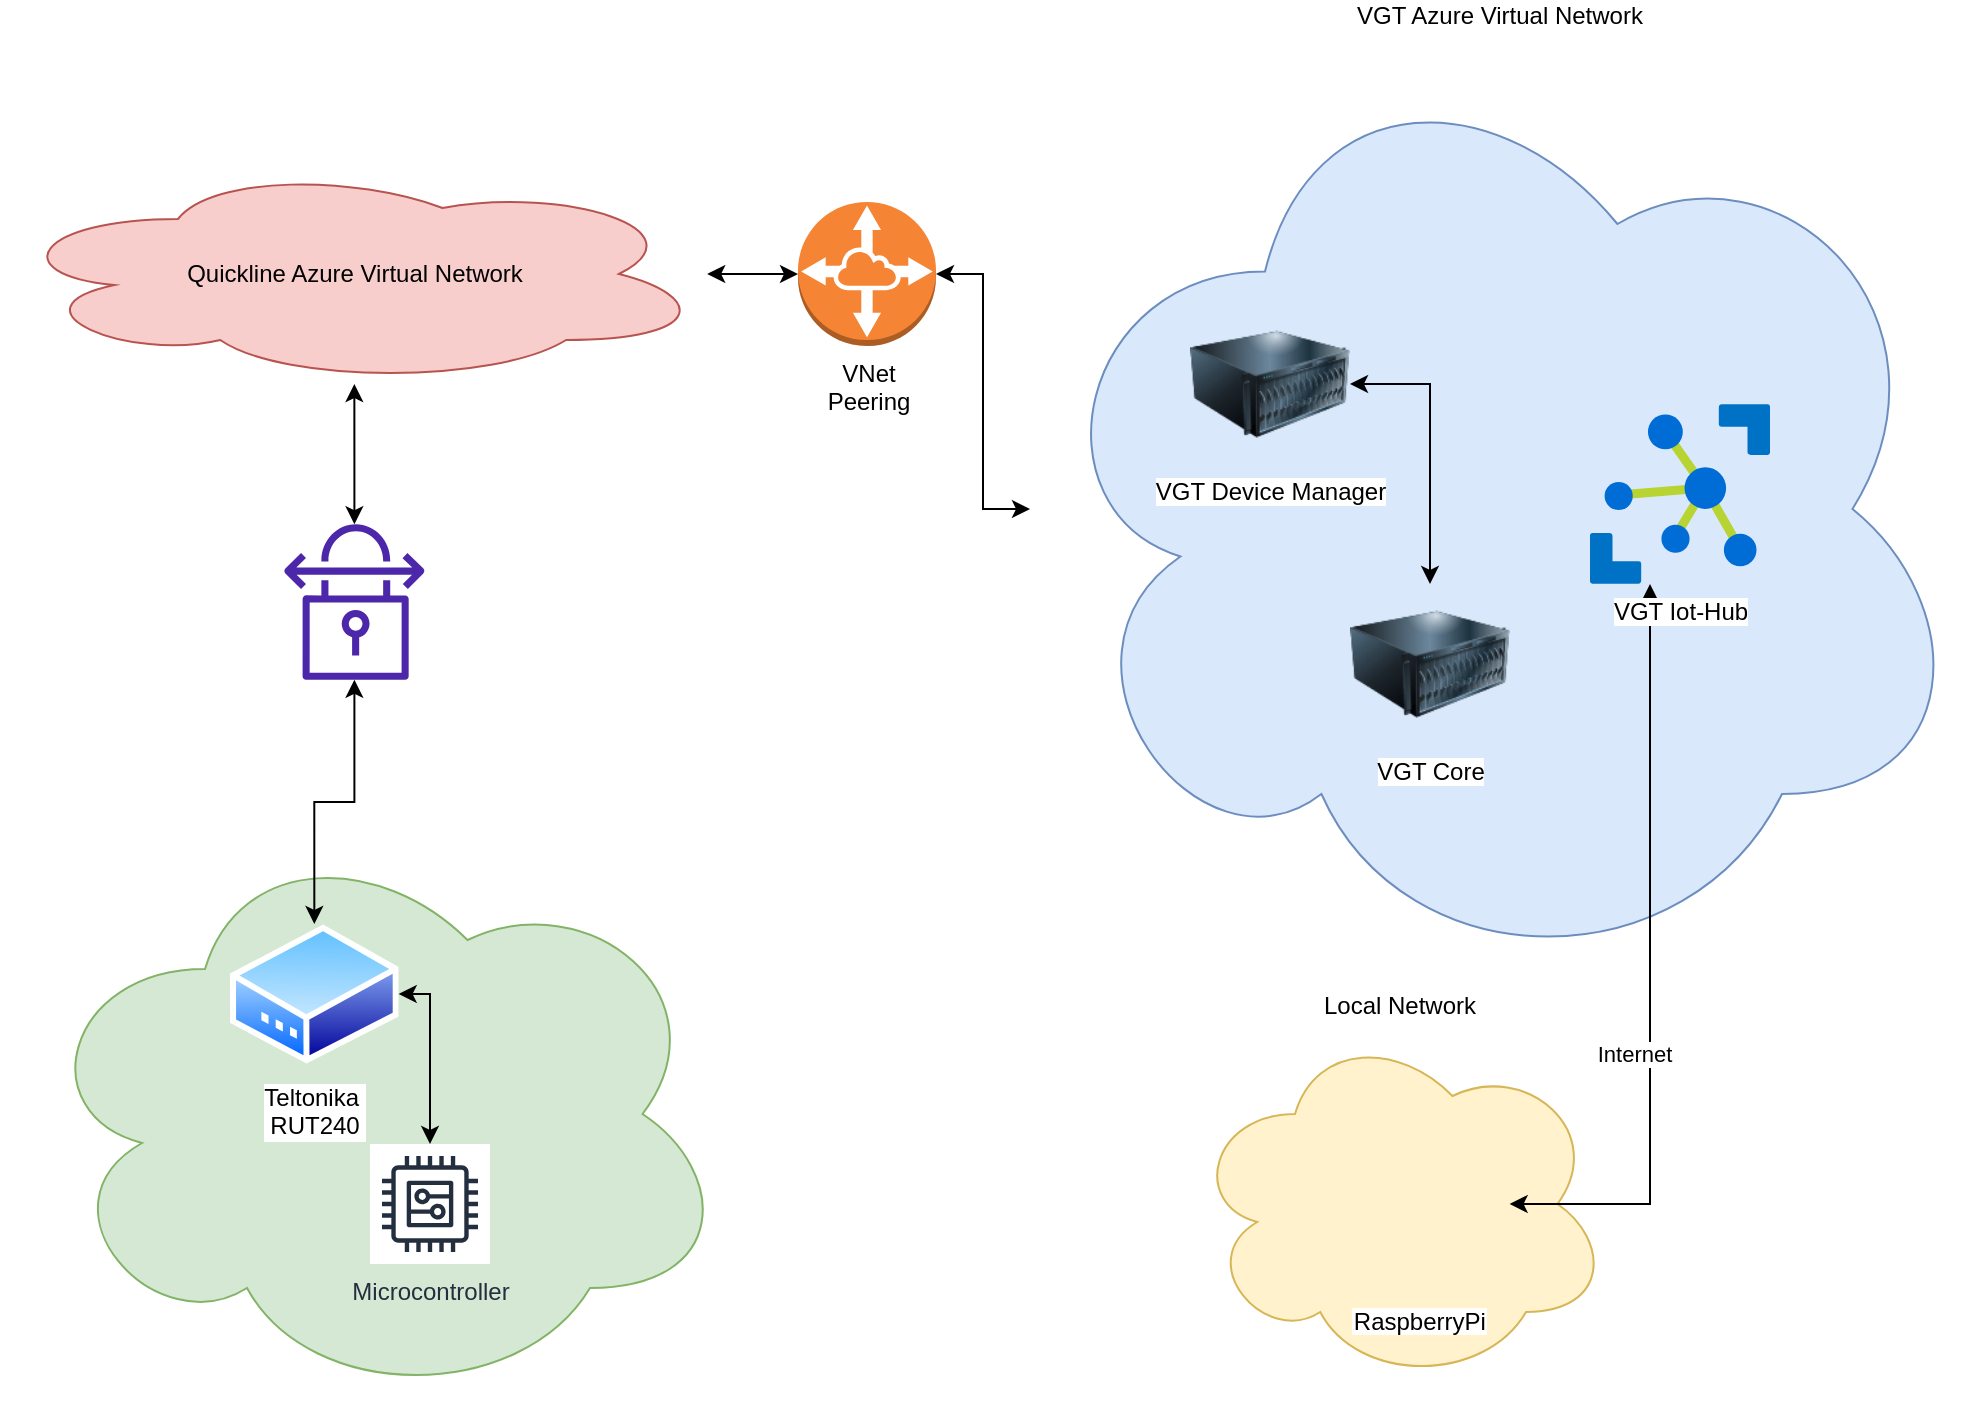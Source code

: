 <mxfile version="16.5.1" type="device"><diagram id="a30A2YsEk-XHW2oNgnbr" name="Page-1"><mxGraphModel dx="1106" dy="997" grid="1" gridSize="10" guides="1" tooltips="1" connect="1" arrows="1" fold="1" page="1" pageScale="1" pageWidth="827" pageHeight="1169" math="0" shadow="0"><root><mxCell id="0"/><mxCell id="1" parent="0"/><mxCell id="xCEytjrBlL_dHPdf09hC-19" value="Local Network" style="ellipse;shape=cloud;whiteSpace=wrap;html=1;fillColor=#fff2cc;strokeColor=#d6b656;labelPosition=center;verticalLabelPosition=top;align=center;verticalAlign=bottom;" vertex="1" parent="1"><mxGeometry x="610" y="560" width="210" height="180" as="geometry"/></mxCell><mxCell id="xCEytjrBlL_dHPdf09hC-11" style="edgeStyle=orthogonalEdgeStyle;rounded=0;orthogonalLoop=1;jettySize=auto;html=1;startArrow=classic;startFill=1;" edge="1" parent="1" source="xCEytjrBlL_dHPdf09hC-2" target="xCEytjrBlL_dHPdf09hC-10"><mxGeometry relative="1" as="geometry"/></mxCell><mxCell id="xCEytjrBlL_dHPdf09hC-2" value="Quickline Azure Virtual Network" style="ellipse;shape=cloud;whiteSpace=wrap;html=1;fillColor=#f8cecc;strokeColor=#b85450;" vertex="1" parent="1"><mxGeometry x="15.76" y="130" width="352.83" height="110" as="geometry"/></mxCell><mxCell id="xCEytjrBlL_dHPdf09hC-6" style="edgeStyle=orthogonalEdgeStyle;rounded=0;orthogonalLoop=1;jettySize=auto;html=1;startArrow=classic;startFill=1;" edge="1" parent="1" source="xCEytjrBlL_dHPdf09hC-3" target="xCEytjrBlL_dHPdf09hC-2"><mxGeometry relative="1" as="geometry"/></mxCell><mxCell id="xCEytjrBlL_dHPdf09hC-3" value="" style="sketch=0;outlineConnect=0;fontColor=#232F3E;gradientColor=none;fillColor=#4D27AA;strokeColor=none;dashed=0;verticalLabelPosition=bottom;verticalAlign=top;align=center;html=1;fontSize=12;fontStyle=0;aspect=fixed;pointerEvents=1;shape=mxgraph.aws4.vpn_connection;" vertex="1" parent="1"><mxGeometry x="157.17" y="310" width="70" height="78" as="geometry"/></mxCell><mxCell id="xCEytjrBlL_dHPdf09hC-4" value="" style="ellipse;shape=cloud;whiteSpace=wrap;html=1;fillColor=#d5e8d4;strokeColor=#82b366;" vertex="1" parent="1"><mxGeometry x="30" y="460" width="350" height="290" as="geometry"/></mxCell><mxCell id="xCEytjrBlL_dHPdf09hC-5" style="edgeStyle=orthogonalEdgeStyle;rounded=0;orthogonalLoop=1;jettySize=auto;html=1;startArrow=classic;startFill=1;" edge="1" parent="1" source="xCEytjrBlL_dHPdf09hC-1" target="xCEytjrBlL_dHPdf09hC-3"><mxGeometry relative="1" as="geometry"/></mxCell><mxCell id="xCEytjrBlL_dHPdf09hC-1" value="Teltonika&amp;nbsp;&lt;br&gt;RUT240" style="aspect=fixed;perimeter=ellipsePerimeter;html=1;align=center;shadow=0;dashed=0;spacingTop=3;image;image=img/lib/active_directory/modem.svg;" vertex="1" parent="1"><mxGeometry x="130" y="510" width="84.34" height="70" as="geometry"/></mxCell><mxCell id="xCEytjrBlL_dHPdf09hC-9" value="VGT Azure Virtual Network" style="ellipse;shape=cloud;whiteSpace=wrap;html=1;fillColor=#dae8fc;strokeColor=#6c8ebf;labelPosition=center;verticalLabelPosition=top;align=center;verticalAlign=bottom;" vertex="1" parent="1"><mxGeometry x="530" y="65" width="470" height="475" as="geometry"/></mxCell><mxCell id="xCEytjrBlL_dHPdf09hC-12" style="edgeStyle=orthogonalEdgeStyle;rounded=0;orthogonalLoop=1;jettySize=auto;html=1;startArrow=classic;startFill=1;" edge="1" parent="1" source="xCEytjrBlL_dHPdf09hC-10" target="xCEytjrBlL_dHPdf09hC-9"><mxGeometry relative="1" as="geometry"/></mxCell><mxCell id="xCEytjrBlL_dHPdf09hC-10" value="VNet&lt;br&gt;Peering" style="outlineConnect=0;dashed=0;verticalLabelPosition=bottom;verticalAlign=top;align=center;html=1;shape=mxgraph.aws3.vpc_peering;fillColor=#F58534;gradientColor=none;" vertex="1" parent="1"><mxGeometry x="414" y="149" width="69" height="72" as="geometry"/></mxCell><mxCell id="xCEytjrBlL_dHPdf09hC-13" value="VGT Device Manager" style="image;html=1;image=img/lib/clip_art/computers/Server_128x128.png" vertex="1" parent="1"><mxGeometry x="610" y="200" width="80" height="80" as="geometry"/></mxCell><mxCell id="xCEytjrBlL_dHPdf09hC-15" style="edgeStyle=orthogonalEdgeStyle;rounded=0;orthogonalLoop=1;jettySize=auto;html=1;startArrow=classic;startFill=1;" edge="1" parent="1" source="xCEytjrBlL_dHPdf09hC-14" target="xCEytjrBlL_dHPdf09hC-13"><mxGeometry relative="1" as="geometry"><Array as="points"><mxPoint x="730" y="240"/></Array></mxGeometry></mxCell><mxCell id="xCEytjrBlL_dHPdf09hC-14" value="VGT Core" style="image;html=1;image=img/lib/clip_art/computers/Server_128x128.png" vertex="1" parent="1"><mxGeometry x="690" y="340" width="80" height="80" as="geometry"/></mxCell><mxCell id="xCEytjrBlL_dHPdf09hC-17" style="edgeStyle=orthogonalEdgeStyle;rounded=0;orthogonalLoop=1;jettySize=auto;html=1;startArrow=classic;startFill=1;" edge="1" parent="1" source="xCEytjrBlL_dHPdf09hC-16" target="xCEytjrBlL_dHPdf09hC-1"><mxGeometry relative="1" as="geometry"><Array as="points"><mxPoint x="230" y="545"/></Array></mxGeometry></mxCell><mxCell id="xCEytjrBlL_dHPdf09hC-16" value="Microcontroller" style="sketch=0;outlineConnect=0;fontColor=#232F3E;gradientColor=none;strokeColor=#232F3E;fillColor=#ffffff;dashed=0;verticalLabelPosition=bottom;verticalAlign=top;align=center;html=1;fontSize=12;fontStyle=0;aspect=fixed;shape=mxgraph.aws4.resourceIcon;resIcon=mxgraph.aws4.generic;" vertex="1" parent="1"><mxGeometry x="200" y="620" width="60" height="60" as="geometry"/></mxCell><mxCell id="xCEytjrBlL_dHPdf09hC-20" style="edgeStyle=orthogonalEdgeStyle;rounded=0;orthogonalLoop=1;jettySize=auto;html=1;startArrow=classic;startFill=1;" edge="1" parent="1" source="xCEytjrBlL_dHPdf09hC-18" target="xCEytjrBlL_dHPdf09hC-24"><mxGeometry relative="1" as="geometry"><Array as="points"><mxPoint x="840" y="650"/></Array></mxGeometry></mxCell><mxCell id="xCEytjrBlL_dHPdf09hC-21" value="Internet" style="edgeLabel;html=1;align=center;verticalAlign=middle;resizable=0;points=[];" vertex="1" connectable="0" parent="xCEytjrBlL_dHPdf09hC-20"><mxGeometry x="0.226" y="2" relative="1" as="geometry"><mxPoint x="-10" y="2" as="offset"/></mxGeometry></mxCell><mxCell id="xCEytjrBlL_dHPdf09hC-18" value="VGT Iot-Hub" style="sketch=0;aspect=fixed;html=1;points=[];align=center;image;fontSize=12;image=img/lib/mscae/Azure_IoT_Hub.svg;" vertex="1" parent="1"><mxGeometry x="810" y="250" width="90" height="90" as="geometry"/></mxCell><mxCell id="xCEytjrBlL_dHPdf09hC-24" value="RaspberryPi" style="shape=image;verticalLabelPosition=bottom;labelBackgroundColor=default;verticalAlign=top;aspect=fixed;imageAspect=0;image=https://www.raspberrypi.com/app/uploads/2022/02/COLOUR-Raspberry-Pi-Symbol-Registered.png;" vertex="1" parent="1"><mxGeometry x="680.0" y="605" width="89.83" height="90" as="geometry"/></mxCell></root></mxGraphModel></diagram></mxfile>